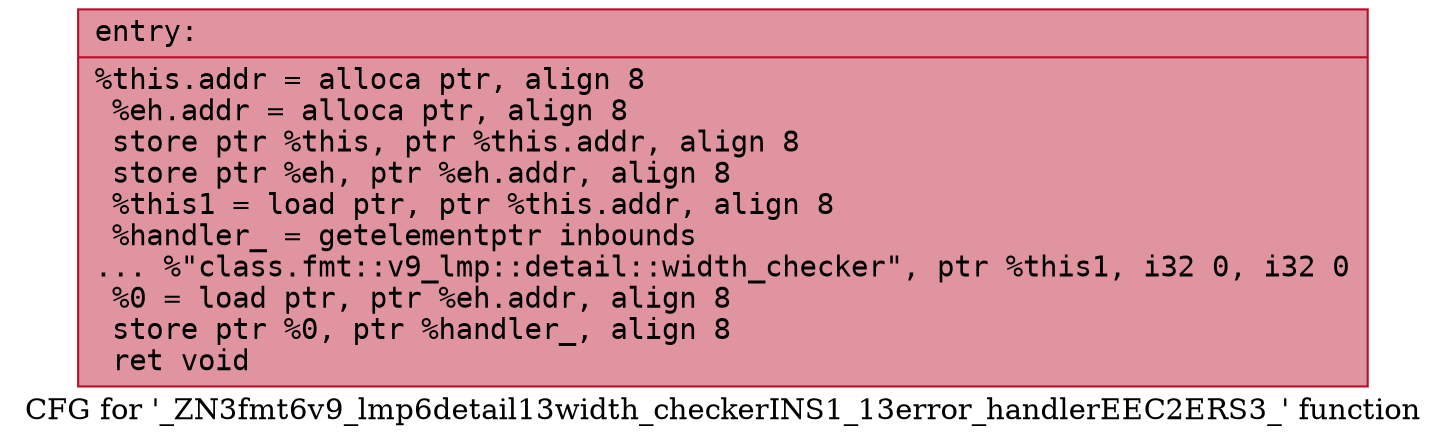 digraph "CFG for '_ZN3fmt6v9_lmp6detail13width_checkerINS1_13error_handlerEEC2ERS3_' function" {
	label="CFG for '_ZN3fmt6v9_lmp6detail13width_checkerINS1_13error_handlerEEC2ERS3_' function";

	Node0x556bfeb18140 [shape=record,color="#b70d28ff", style=filled, fillcolor="#b70d2870" fontname="Courier",label="{entry:\l|  %this.addr = alloca ptr, align 8\l  %eh.addr = alloca ptr, align 8\l  store ptr %this, ptr %this.addr, align 8\l  store ptr %eh, ptr %eh.addr, align 8\l  %this1 = load ptr, ptr %this.addr, align 8\l  %handler_ = getelementptr inbounds\l... %\"class.fmt::v9_lmp::detail::width_checker\", ptr %this1, i32 0, i32 0\l  %0 = load ptr, ptr %eh.addr, align 8\l  store ptr %0, ptr %handler_, align 8\l  ret void\l}"];
}
